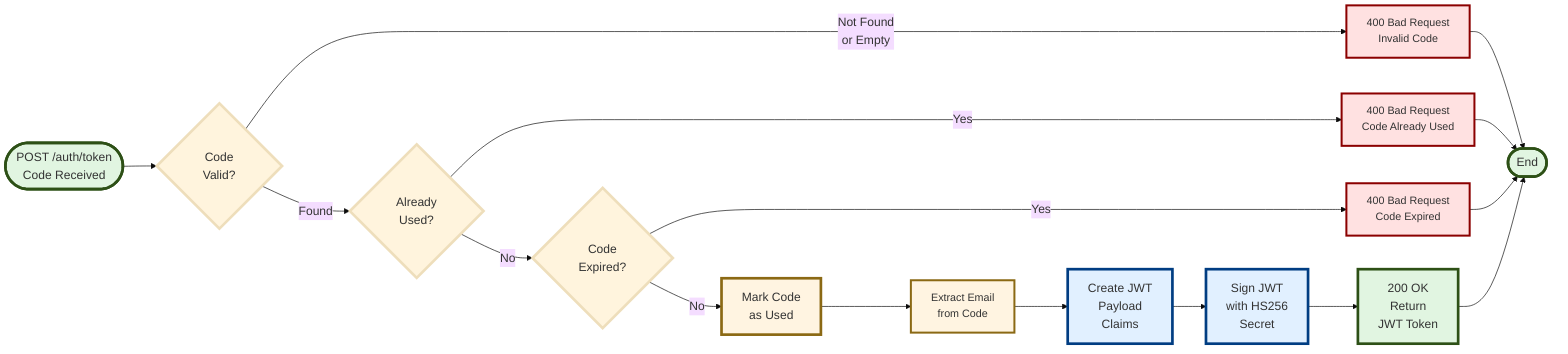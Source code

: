 %%{init: {'theme':'base', 'themeVariables': {'fontSize':'18px'}}}%%
flowchart LR
    Start([POST /auth/token<br/>Code Received]) --> ValidateCode{" <br/> Code<br/>Valid? <br/> <br/> "}
    
    ValidateCode -->|Not Found<br/>or Empty| Err1[400 Bad Request<br/>Invalid Code]
    
    ValidateCode -->|Found| CheckUsed{" <br/> Already<br/>Used? <br/> <br/> "}
    
    CheckUsed -->|Yes| Err2[400 Bad Request<br/>Code Already Used]
    
    CheckUsed -->|No| CheckExpiry{" <br/> Code<br/>Expired? <br/> <br/> "}
    
    CheckExpiry -->|Yes| Err3[400 Bad Request<br/>Code Expired]
    
    CheckExpiry -->|No| MarkUsed[Mark Code<br/>as Used]
    
    MarkUsed --> ExtractEmail[Extract Email<br/>from Code]
    
    ExtractEmail --> CreateJWT[Create JWT<br/>Payload<br/>Claims]
    
    CreateJWT --> SignJWT[Sign JWT<br/>with HS256<br/>Secret]
    
    SignJWT --> Success[200 OK<br/>Return<br/>JWT Token]
    
    Success --> End([End])
    Err1 --> End
    Err2 --> End
    Err3 --> End
    
    style Start fill:#e1f5e1,stroke:#2d5016,stroke-width:4px,font-size:18px
    style Success fill:#e1f5e1,stroke:#2d5016,stroke-width:4px,font-size:18px
    style End fill:#e1f5e1,stroke:#2d5016,stroke-width:4px,font-size:18px
    
    style Err1 fill:#ffe1e1,stroke:#8b0000,stroke-width:3px,font-size:16px
    style Err2 fill:#ffe1e1,stroke:#8b0000,stroke-width:3px,font-size:16px
    style Err3 fill:#ffe1e1,stroke:#8b0000,stroke-width:3px,font-size:16px
    
    style CreateJWT fill:#e1f0ff,stroke:#003d82,stroke-width:4px,font-size:18px
    style SignJWT fill:#e1f0ff,stroke:#003d82,stroke-width:4px,font-size:18px
    
    style MarkUsed fill:#fff4e1,stroke:#8b6914,stroke-width:4px,font-size:18px
    style ExtractEmail fill:#fff4e1,stroke:#8b6914,stroke-width:3px,font-size:16px
    
    style ValidateCode stroke-width:4px,font-size:18px
    style CheckUsed stroke-width:4px,font-size:18px
    style CheckExpiry stroke-width:4px,font-size:18px